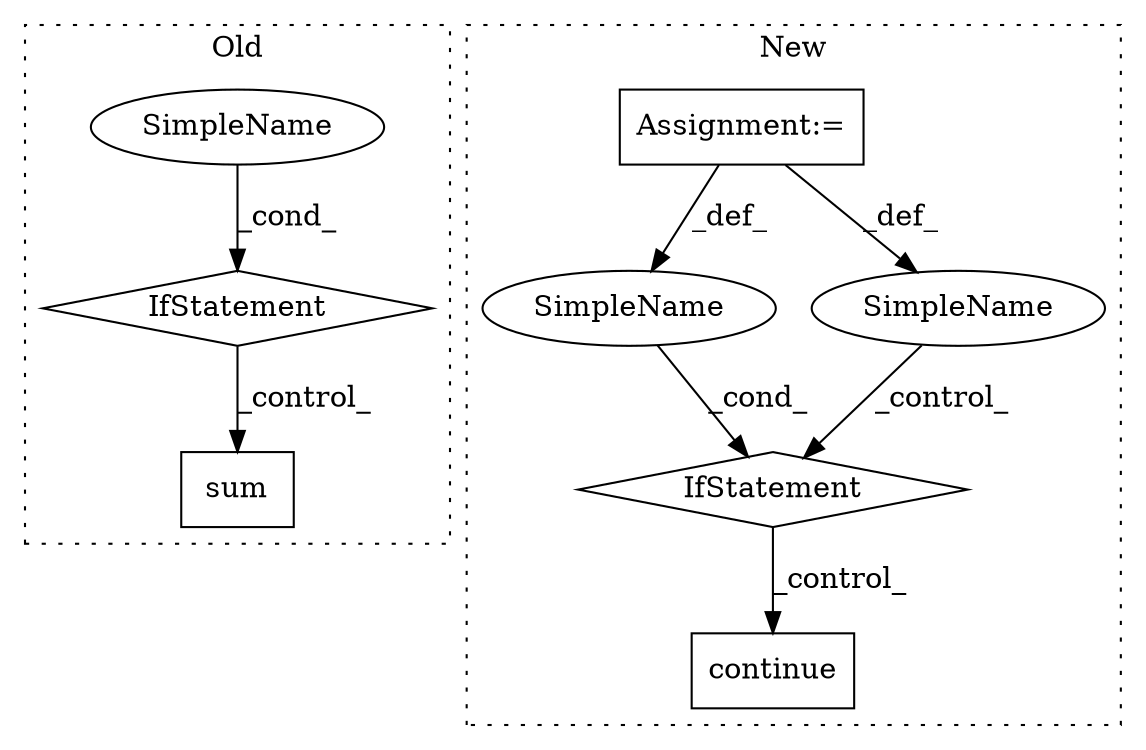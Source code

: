 digraph G {
subgraph cluster0 {
1 [label="sum" a="32" s="2402,2432" l="4,1" shape="box"];
7 [label="IfStatement" a="25" s="2125,2140" l="4,2" shape="diamond"];
8 [label="SimpleName" a="42" s="" l="" shape="ellipse"];
label = "Old";
style="dotted";
}
subgraph cluster1 {
2 [label="continue" a="18" s="2541" l="9" shape="box"];
3 [label="IfStatement" a="25" s="2344,2368" l="4,2" shape="diamond"];
4 [label="SimpleName" a="42" s="" l="" shape="ellipse"];
5 [label="Assignment:=" a="7" s="2137,2247" l="75,2" shape="box"];
6 [label="SimpleName" a="42" s="" l="" shape="ellipse"];
label = "New";
style="dotted";
}
3 -> 2 [label="_control_"];
4 -> 3 [label="_cond_"];
5 -> 4 [label="_def_"];
5 -> 6 [label="_def_"];
6 -> 3 [label="_control_"];
7 -> 1 [label="_control_"];
8 -> 7 [label="_cond_"];
}